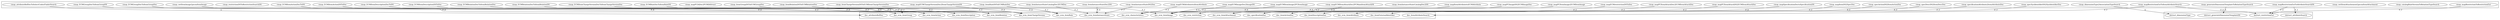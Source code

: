 digraph G {
	subgraph clusterA {
		1 [label = cmap_attributeRefDocToSelectCodesFinderSearch];
		2 [label = cmap_catalogRuleVersionToRelationTypeSearch];
		3 [label = cmap_cwtItemAttachement2pscmItemAttachment];
		4 [label = cmap_cwtItemImage2pscmItemImage];
		5 [label = cmap_dimensionType2AssociationTypeSearch];
		6 [label = cmap_ECMGroupDocToItemGroupDoc];
		7 [label = cmap_ECMGroupDocToItemGroupDS];
		8 [label = cmap_ECMItemActionDocToDS];
		9 [label = cmap_ECMItemActionDSToDoc];
		10 [label = cmap_ECMItemChargeVersionDocToItemChargeVersionDoc];
		11 [label = cmap_ECMItemDescriptionDocToDS];
		12 [label = cmap_ECMItemDescriptionDSToDoc];
		13 [label = cmap_ECMRelationDocToItemRelationDoc];
		14 [label = cmap_ECMRelationDocToItemRelationDS];
		15 [label = cmap_ECMRuleDocToItemRuleDS];
		16 [label = cmap_generateDimensionTemplateToRelationTypeSearch];
		17 [label = cmap_itemChargeVersionDSToECMItemChargeVersionDoc];
		18 [label = cmap_itemGroupDSToECMGroupDoc];
		19 [label = cmap_itemInstaceStateCatalogDoc2ECMDoc];
		20 [label = cmap_itemInstanceStateCatalogDoc2DS];
		21 [label = cmap_itemInstanceStateDoc2DS];
		22 [label = cmap_itemInstanceStateDS2Doc];
		23 [label = cmap_itemRelationDSToECMRelationDoc];
		24 [label = cmap_itemRuleDSToECMRuleDoc];
		25 [label = cmap_mapECMAttributetoItemAttribute];
		26 [label = cmap_mapECMChargeVersionDoc2ItemChargeVersionDS];
		27 [label = cmap_mapECMImageDoc2ImageDS];
		28 [label = cmap_mapECMItemAttachDoc2PCMainItemAttachDS];
		29 [label = cmap_mapECMItemImage2PCItemImage];
		30 [label = cmap_mapECMrestrictionDSToDoc];
		31 [label = cmap_mapItemAttributetoECMAttribute];
		32 [label = cmap_mapItemDS2SpecDoc];
		33 [label = cmap_mapPCIADoc2PCMIAStruct];
		34 [label = cmap_mapPCImageDS2ECMImageDoc];
		35 [label = cmap_mapPCItemAttachDoc2ECMItemAttachDoc];
		36 [label = cmap_mapPCItemAttachDS2ECMItemAttachDoc];
		37 [label = cmap_mapPCItemImage2ECMItemImage];
		38 [label = cmap_mapRestrictionExtToAttributeSearchDS];
		39 [label = cmap_mapRestrictionExtToItemAttributeSearch];
		40 [label = cmap_mapRestrictionToRestrictionExt];
		41 [label = cmap_mapSpecificationDoctoSpecificationDS];
		42 [label = cmap_restrictionDSToRestrictionSearchDS];
		43 [label = cmap_specActionDS2ItemActionDoc];
		44 [label = cmap_specDescDS2ItemDescDoc];
		45 [label = cmap_specificationAttribute2itemAttributeDoc];
		46 [label = cmap_specSysIdentifierDS2SysIdentifierDoc];
	}
	subgraph clusterB {
		50 [label = doc_attributeRefDoc];
		57 [label = doc_ecm_characteristics];
		58 [label = doc_ecm_itemAction];
		59 [label = doc_ecm_itemAttachment];
		60 [label = doc_ecm_itemAttribute];
		62 [label = doc_ecm_itemChargeVersion];
		63 [label = doc_ecm_itemDescription];
		64 [label = doc_ecm_itemGroup];
		65 [label = doc_ecm_itemImage];
		66 [label = doc_ecm_itemInstanceState];
		67 [label = doc_ecm_itemRelation];
		68 [label = doc_ecm_itemRule];
		70 [label = doc_ecm_restriction];
		75 [label = doc_itemActionDoc];
		76 [label = doc_itemAttributeSearch];
		78 [label = doc_itemDescriptionDoc];
		81 [label = doc_itemExternalIdentifier];
		95 [label = doc_specificationDoc];
	}
	subgraph clusterC {
		101 [label = dstruct_attributeSearch];
		106 [label = dstruct_dimensionType];
		108 [label = dstruct_generateDimensionTemplateDS];
		115 [label = dstruct_restrictionExt];
	}
	1 -> 50 [label = S];
	4 -> 65 [label = P_T];
	5 -> 106 [label = S];
	6 -> 64 [label = P_S];
	7 -> 64 [label = P_S];
	8 -> 58 [label = P_S];
	9 -> 58 [label = P_T];
	10 -> 62 [label = P_S];
	11 -> 63 [label = P_S];
	12 -> 63 [label = P_T];
	13 -> 67 [label = P_S];
	14 -> 67 [label = P_S];
	15 -> 68 [label = P_S];
	16 -> 108 [label = S];
	17 -> 62 [label = P_T];
	18 -> 64 [label = P_T];
	19 -> 66 [label = P_T];
	21 -> 66 [label = P_S];
	22 -> 66 [label = P_T];
	23 -> 67 [label = P_T];
	24 -> 68 [label = P_T];
	25 -> 57 [label = P_S];
	26 -> 62 [label = P_S];
	27 -> 65 [label = P_S];
	28 -> 59 [label = P_S];
	29 -> 65 [label = P_S];
	30 -> 70 [label = P_T];
	31 -> 57 [label = P_T];
	32 -> 95 [label = P_T];
	34 -> 65 [label = P_T];
	35 -> 59 [label = P_T];
	36 -> 59 [label = P_T];
	37 -> 65 [label = P_T];
	38 -> 101 [label = P_T];
	38 -> 115 [label = P_S];
	39 -> 76 [label = P_T];
	39 -> 115 [label = P_S];
	40 -> 115 [label = P_T];
	41 -> 95 [label = P_S];
	43 -> 75 [label = P_T];
	44 -> 78 [label = P_T];
	45 -> 60 [label = P_T];
	46 -> 81 [label = P_T];
}